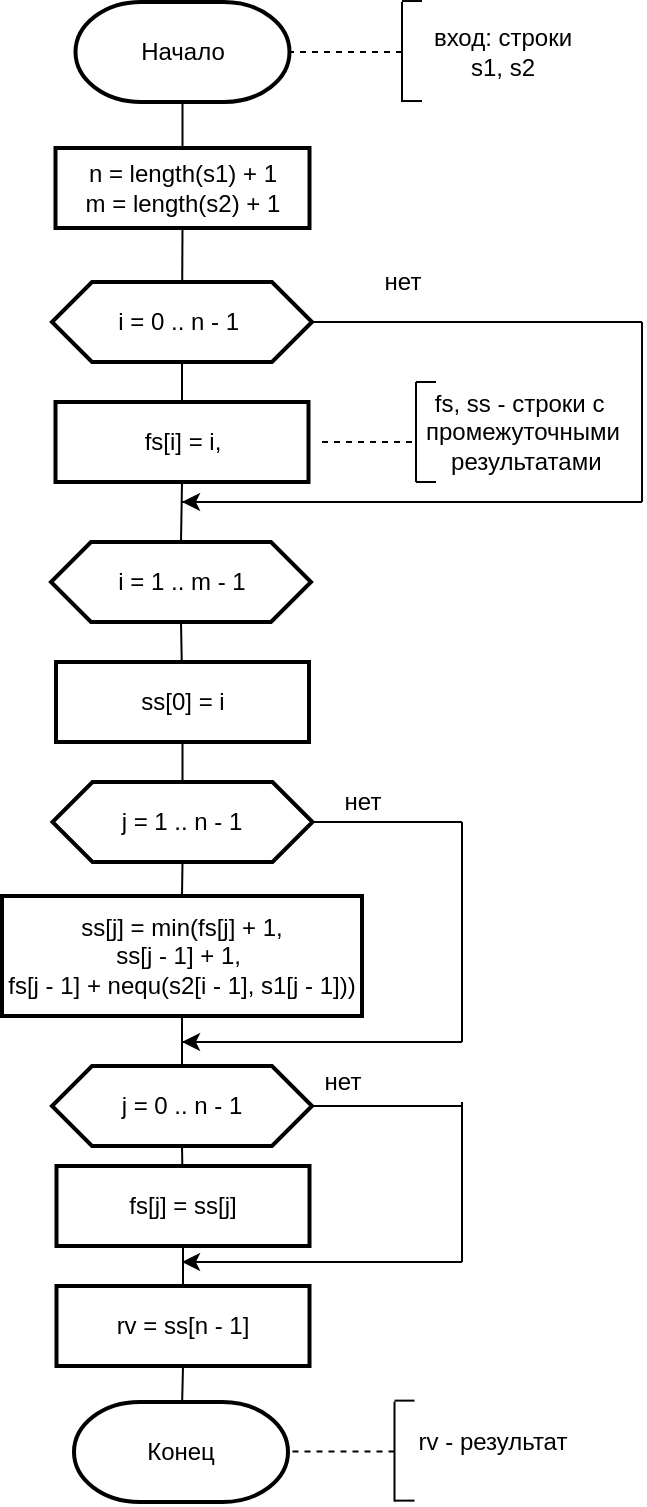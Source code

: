 <mxfile version="15.3.0" type="device"><diagram id="4DIVpprsAhvAZfCiD9d_" name="Page-1"><mxGraphModel dx="853" dy="541" grid="1" gridSize="10" guides="1" tooltips="1" connect="1" arrows="1" fold="1" page="1" pageScale="1" pageWidth="827" pageHeight="1169" math="0" shadow="0"><root><mxCell id="0"/><mxCell id="1" parent="0"/><mxCell id="O2a4rD7wVbEvxVHlpIHI-1" value="Начало" style="strokeWidth=2;html=1;shape=mxgraph.flowchart.terminator;whiteSpace=wrap;" vertex="1" parent="1"><mxGeometry x="326.75" y="20" width="107" height="50" as="geometry"/></mxCell><mxCell id="O2a4rD7wVbEvxVHlpIHI-4" value="n = length(s1) + 1&lt;br&gt;m = length(s2) + 1" style="rounded=0;whiteSpace=wrap;html=1;absoluteArcSize=1;arcSize=14;strokeWidth=2;" vertex="1" parent="1"><mxGeometry x="316.75" y="93" width="127" height="40" as="geometry"/></mxCell><mxCell id="O2a4rD7wVbEvxVHlpIHI-6" value="" style="endArrow=none;html=1;" edge="1" parent="1"><mxGeometry width="50" height="50" relative="1" as="geometry"><mxPoint x="490" y="70" as="sourcePoint"/><mxPoint x="490" y="20" as="targetPoint"/></mxGeometry></mxCell><mxCell id="O2a4rD7wVbEvxVHlpIHI-7" value="" style="endArrow=none;html=1;" edge="1" parent="1"><mxGeometry width="50" height="50" relative="1" as="geometry"><mxPoint x="500" y="19.52" as="sourcePoint"/><mxPoint x="490" y="19.52" as="targetPoint"/></mxGeometry></mxCell><mxCell id="O2a4rD7wVbEvxVHlpIHI-8" value="" style="endArrow=none;html=1;" edge="1" parent="1"><mxGeometry width="50" height="50" relative="1" as="geometry"><mxPoint x="490" y="69.52" as="sourcePoint"/><mxPoint x="500" y="69.52" as="targetPoint"/></mxGeometry></mxCell><mxCell id="O2a4rD7wVbEvxVHlpIHI-9" value="вход: строки &lt;br&gt;s1, s2" style="text;html=1;align=center;verticalAlign=middle;resizable=0;points=[];autosize=1;strokeColor=none;fillColor=none;" vertex="1" parent="1"><mxGeometry x="495" y="30" width="90" height="30" as="geometry"/></mxCell><mxCell id="O2a4rD7wVbEvxVHlpIHI-12" value="fs[i] = i, " style="rounded=0;whiteSpace=wrap;html=1;absoluteArcSize=1;arcSize=14;strokeWidth=2;" vertex="1" parent="1"><mxGeometry x="316.75" y="220" width="126.5" height="40" as="geometry"/></mxCell><mxCell id="O2a4rD7wVbEvxVHlpIHI-17" value="" style="endArrow=none;dashed=1;html=1;exitX=1;exitY=0.5;exitDx=0;exitDy=0;exitPerimeter=0;" edge="1" parent="1"><mxGeometry width="50" height="50" relative="1" as="geometry"><mxPoint x="450" y="240.0" as="sourcePoint"/><mxPoint x="497" y="240.0" as="targetPoint"/></mxGeometry></mxCell><mxCell id="O2a4rD7wVbEvxVHlpIHI-18" value="" style="endArrow=none;html=1;" edge="1" parent="1"><mxGeometry width="50" height="50" relative="1" as="geometry"><mxPoint x="497" y="260.0" as="sourcePoint"/><mxPoint x="497" y="210.0" as="targetPoint"/></mxGeometry></mxCell><mxCell id="O2a4rD7wVbEvxVHlpIHI-19" value="" style="endArrow=none;html=1;" edge="1" parent="1"><mxGeometry width="50" height="50" relative="1" as="geometry"><mxPoint x="507" y="210.0" as="sourcePoint"/><mxPoint x="497" y="210.0" as="targetPoint"/></mxGeometry></mxCell><mxCell id="O2a4rD7wVbEvxVHlpIHI-20" value="" style="endArrow=none;html=1;" edge="1" parent="1"><mxGeometry width="50" height="50" relative="1" as="geometry"><mxPoint x="497" y="260.0" as="sourcePoint"/><mxPoint x="507" y="260.0" as="targetPoint"/></mxGeometry></mxCell><mxCell id="O2a4rD7wVbEvxVHlpIHI-21" value="fs, ss - строки с&amp;nbsp;&lt;br&gt;промежуточными&lt;br&gt;&amp;nbsp;результатами" style="text;html=1;align=center;verticalAlign=middle;resizable=0;points=[];autosize=1;strokeColor=none;fillColor=none;" vertex="1" parent="1"><mxGeometry x="490" y="210" width="120" height="50" as="geometry"/></mxCell><mxCell id="O2a4rD7wVbEvxVHlpIHI-28" value="ss[0] = i" style="rounded=0;whiteSpace=wrap;html=1;absoluteArcSize=1;arcSize=14;strokeWidth=2;" vertex="1" parent="1"><mxGeometry x="317" y="350" width="126.5" height="40" as="geometry"/></mxCell><mxCell id="O2a4rD7wVbEvxVHlpIHI-31" value="ss[j] = min(fs[j] + 1, &lt;br&gt;ss[j - 1] + 1,&amp;nbsp;&lt;br&gt;fs[j - 1] + nequ(s2[i - 1], s1[j - 1]))" style="rounded=0;whiteSpace=wrap;html=1;absoluteArcSize=1;arcSize=14;strokeWidth=2;" vertex="1" parent="1"><mxGeometry x="290" y="467" width="180" height="60" as="geometry"/></mxCell><mxCell id="O2a4rD7wVbEvxVHlpIHI-32" value="i = 1 .. m - 1" style="shape=hexagon;perimeter=hexagonPerimeter2;whiteSpace=wrap;html=1;fixedSize=1;strokeWidth=2;" vertex="1" parent="1"><mxGeometry x="314.5" y="290" width="130" height="40" as="geometry"/></mxCell><mxCell id="O2a4rD7wVbEvxVHlpIHI-33" value="j = 1 .. n - 1" style="shape=hexagon;perimeter=hexagonPerimeter2;whiteSpace=wrap;html=1;fixedSize=1;strokeWidth=2;" vertex="1" parent="1"><mxGeometry x="315.25" y="410" width="130" height="40" as="geometry"/></mxCell><mxCell id="O2a4rD7wVbEvxVHlpIHI-40" value="j = 0 .. n - 1" style="shape=hexagon;perimeter=hexagonPerimeter2;whiteSpace=wrap;html=1;fixedSize=1;strokeWidth=2;" vertex="1" parent="1"><mxGeometry x="315" y="552" width="130" height="40" as="geometry"/></mxCell><mxCell id="O2a4rD7wVbEvxVHlpIHI-41" value="fs[j] = ss[j]" style="rounded=0;whiteSpace=wrap;html=1;absoluteArcSize=1;arcSize=14;strokeWidth=2;" vertex="1" parent="1"><mxGeometry x="317.25" y="602" width="126.5" height="40" as="geometry"/></mxCell><mxCell id="O2a4rD7wVbEvxVHlpIHI-42" value="rv = ss[n - 1]" style="rounded=0;whiteSpace=wrap;html=1;absoluteArcSize=1;arcSize=14;strokeWidth=2;" vertex="1" parent="1"><mxGeometry x="317.25" y="662" width="126.5" height="40" as="geometry"/></mxCell><mxCell id="O2a4rD7wVbEvxVHlpIHI-43" value="i = 0 .. n - 1&amp;nbsp;" style="shape=hexagon;perimeter=hexagonPerimeter2;whiteSpace=wrap;html=1;fixedSize=1;strokeWidth=2;" vertex="1" parent="1"><mxGeometry x="315" y="160" width="130" height="40" as="geometry"/></mxCell><mxCell id="O2a4rD7wVbEvxVHlpIHI-44" value="Конец" style="strokeWidth=2;html=1;shape=mxgraph.flowchart.terminator;whiteSpace=wrap;" vertex="1" parent="1"><mxGeometry x="326" y="720" width="107" height="50" as="geometry"/></mxCell><mxCell id="O2a4rD7wVbEvxVHlpIHI-48" value="" style="endArrow=none;dashed=1;html=1;entryX=1;entryY=0.5;entryDx=0;entryDy=0;entryPerimeter=0;" edge="1" parent="1" target="O2a4rD7wVbEvxVHlpIHI-1"><mxGeometry width="50" height="50" relative="1" as="geometry"><mxPoint x="490" y="45" as="sourcePoint"/><mxPoint x="440" y="20" as="targetPoint"/></mxGeometry></mxCell><mxCell id="O2a4rD7wVbEvxVHlpIHI-49" value="" style="endArrow=none;html=1;entryX=0.5;entryY=1;entryDx=0;entryDy=0;entryPerimeter=0;exitX=0.5;exitY=0;exitDx=0;exitDy=0;" edge="1" parent="1" source="O2a4rD7wVbEvxVHlpIHI-4" target="O2a4rD7wVbEvxVHlpIHI-1"><mxGeometry width="50" height="50" relative="1" as="geometry"><mxPoint x="383" y="90" as="sourcePoint"/><mxPoint x="500" y="130" as="targetPoint"/></mxGeometry></mxCell><mxCell id="O2a4rD7wVbEvxVHlpIHI-50" value="" style="endArrow=none;html=1;entryX=0.5;entryY=1;entryDx=0;entryDy=0;" edge="1" parent="1" source="O2a4rD7wVbEvxVHlpIHI-43" target="O2a4rD7wVbEvxVHlpIHI-4"><mxGeometry width="50" height="50" relative="1" as="geometry"><mxPoint x="450" y="230" as="sourcePoint"/><mxPoint x="500" y="180" as="targetPoint"/></mxGeometry></mxCell><mxCell id="O2a4rD7wVbEvxVHlpIHI-51" value="" style="endArrow=none;html=1;entryX=0.5;entryY=1;entryDx=0;entryDy=0;exitX=0.5;exitY=0;exitDx=0;exitDy=0;" edge="1" parent="1" source="O2a4rD7wVbEvxVHlpIHI-12" target="O2a4rD7wVbEvxVHlpIHI-43"><mxGeometry width="50" height="50" relative="1" as="geometry"><mxPoint x="450" y="300" as="sourcePoint"/><mxPoint x="500" y="250" as="targetPoint"/></mxGeometry></mxCell><mxCell id="O2a4rD7wVbEvxVHlpIHI-52" value="" style="endArrow=none;html=1;entryX=1;entryY=0.5;entryDx=0;entryDy=0;" edge="1" parent="1" target="O2a4rD7wVbEvxVHlpIHI-43"><mxGeometry width="50" height="50" relative="1" as="geometry"><mxPoint x="610" y="180" as="sourcePoint"/><mxPoint x="500" y="250" as="targetPoint"/></mxGeometry></mxCell><mxCell id="O2a4rD7wVbEvxVHlpIHI-53" value="" style="endArrow=none;html=1;" edge="1" parent="1"><mxGeometry width="50" height="50" relative="1" as="geometry"><mxPoint x="610" y="270" as="sourcePoint"/><mxPoint x="610" y="180" as="targetPoint"/></mxGeometry></mxCell><mxCell id="O2a4rD7wVbEvxVHlpIHI-55" value="нет" style="text;html=1;align=center;verticalAlign=middle;resizable=0;points=[];autosize=1;strokeColor=none;fillColor=none;" vertex="1" parent="1"><mxGeometry x="475" y="150" width="30" height="20" as="geometry"/></mxCell><mxCell id="O2a4rD7wVbEvxVHlpIHI-56" value="" style="endArrow=none;html=1;entryX=0.5;entryY=1;entryDx=0;entryDy=0;exitX=0.5;exitY=0;exitDx=0;exitDy=0;" edge="1" parent="1" source="O2a4rD7wVbEvxVHlpIHI-32" target="O2a4rD7wVbEvxVHlpIHI-12"><mxGeometry width="50" height="50" relative="1" as="geometry"><mxPoint x="450" y="250" as="sourcePoint"/><mxPoint x="390" y="260" as="targetPoint"/></mxGeometry></mxCell><mxCell id="O2a4rD7wVbEvxVHlpIHI-59" value="" style="endArrow=none;html=1;entryX=0.5;entryY=1;entryDx=0;entryDy=0;" edge="1" parent="1" source="O2a4rD7wVbEvxVHlpIHI-28" target="O2a4rD7wVbEvxVHlpIHI-32"><mxGeometry width="50" height="50" relative="1" as="geometry"><mxPoint x="400" y="370" as="sourcePoint"/><mxPoint x="450" y="320" as="targetPoint"/></mxGeometry></mxCell><mxCell id="O2a4rD7wVbEvxVHlpIHI-60" value="" style="endArrow=none;html=1;entryX=0.5;entryY=1;entryDx=0;entryDy=0;exitX=0.5;exitY=0;exitDx=0;exitDy=0;" edge="1" parent="1" source="O2a4rD7wVbEvxVHlpIHI-33" target="O2a4rD7wVbEvxVHlpIHI-28"><mxGeometry width="50" height="50" relative="1" as="geometry"><mxPoint x="400" y="430" as="sourcePoint"/><mxPoint x="450" y="380" as="targetPoint"/></mxGeometry></mxCell><mxCell id="O2a4rD7wVbEvxVHlpIHI-61" value="" style="endArrow=none;html=1;entryX=1;entryY=0.5;entryDx=0;entryDy=0;" edge="1" parent="1" target="O2a4rD7wVbEvxVHlpIHI-33"><mxGeometry width="50" height="50" relative="1" as="geometry"><mxPoint x="520" y="430" as="sourcePoint"/><mxPoint x="480" y="470" as="targetPoint"/></mxGeometry></mxCell><mxCell id="O2a4rD7wVbEvxVHlpIHI-62" value="" style="endArrow=none;html=1;" edge="1" parent="1"><mxGeometry width="50" height="50" relative="1" as="geometry"><mxPoint x="520" y="540" as="sourcePoint"/><mxPoint x="520" y="430" as="targetPoint"/></mxGeometry></mxCell><mxCell id="O2a4rD7wVbEvxVHlpIHI-64" value="нет" style="text;html=1;align=center;verticalAlign=middle;resizable=0;points=[];autosize=1;strokeColor=none;fillColor=none;" vertex="1" parent="1"><mxGeometry x="455" y="410" width="30" height="20" as="geometry"/></mxCell><mxCell id="O2a4rD7wVbEvxVHlpIHI-65" value="" style="endArrow=none;html=1;entryX=0.5;entryY=1;entryDx=0;entryDy=0;exitX=0.5;exitY=0;exitDx=0;exitDy=0;" edge="1" parent="1" source="O2a4rD7wVbEvxVHlpIHI-31" target="O2a4rD7wVbEvxVHlpIHI-33"><mxGeometry width="50" height="50" relative="1" as="geometry"><mxPoint x="430" y="520" as="sourcePoint"/><mxPoint x="480" y="470" as="targetPoint"/></mxGeometry></mxCell><mxCell id="O2a4rD7wVbEvxVHlpIHI-66" value="" style="endArrow=none;html=1;entryX=0.5;entryY=1;entryDx=0;entryDy=0;exitX=0.5;exitY=0;exitDx=0;exitDy=0;" edge="1" parent="1" source="O2a4rD7wVbEvxVHlpIHI-40" target="O2a4rD7wVbEvxVHlpIHI-31"><mxGeometry width="50" height="50" relative="1" as="geometry"><mxPoint x="430" y="520" as="sourcePoint"/><mxPoint x="480" y="470" as="targetPoint"/></mxGeometry></mxCell><mxCell id="O2a4rD7wVbEvxVHlpIHI-67" value="" style="endArrow=none;html=1;entryX=0.5;entryY=1;entryDx=0;entryDy=0;" edge="1" parent="1" source="O2a4rD7wVbEvxVHlpIHI-41" target="O2a4rD7wVbEvxVHlpIHI-40"><mxGeometry width="50" height="50" relative="1" as="geometry"><mxPoint x="420" y="620" as="sourcePoint"/><mxPoint x="470" y="570" as="targetPoint"/></mxGeometry></mxCell><mxCell id="O2a4rD7wVbEvxVHlpIHI-68" value="" style="endArrow=none;html=1;entryX=0.5;entryY=1;entryDx=0;entryDy=0;exitX=0.5;exitY=0;exitDx=0;exitDy=0;" edge="1" parent="1" source="O2a4rD7wVbEvxVHlpIHI-42" target="O2a4rD7wVbEvxVHlpIHI-41"><mxGeometry width="50" height="50" relative="1" as="geometry"><mxPoint x="420" y="620" as="sourcePoint"/><mxPoint x="470" y="570" as="targetPoint"/></mxGeometry></mxCell><mxCell id="O2a4rD7wVbEvxVHlpIHI-69" value="" style="endArrow=none;html=1;entryX=0.5;entryY=1;entryDx=0;entryDy=0;" edge="1" parent="1" source="O2a4rD7wVbEvxVHlpIHI-44" target="O2a4rD7wVbEvxVHlpIHI-42"><mxGeometry width="50" height="50" relative="1" as="geometry"><mxPoint x="420" y="620" as="sourcePoint"/><mxPoint x="470" y="570" as="targetPoint"/></mxGeometry></mxCell><mxCell id="O2a4rD7wVbEvxVHlpIHI-70" value="" style="endArrow=none;html=1;" edge="1" parent="1"><mxGeometry width="50" height="50" relative="1" as="geometry"><mxPoint x="486.25" y="769.79" as="sourcePoint"/><mxPoint x="486.25" y="719.79" as="targetPoint"/></mxGeometry></mxCell><mxCell id="O2a4rD7wVbEvxVHlpIHI-71" value="" style="endArrow=none;html=1;" edge="1" parent="1"><mxGeometry width="50" height="50" relative="1" as="geometry"><mxPoint x="496.25" y="719.31" as="sourcePoint"/><mxPoint x="486.25" y="719.31" as="targetPoint"/></mxGeometry></mxCell><mxCell id="O2a4rD7wVbEvxVHlpIHI-72" value="" style="endArrow=none;html=1;" edge="1" parent="1"><mxGeometry width="50" height="50" relative="1" as="geometry"><mxPoint x="486.25" y="769.31" as="sourcePoint"/><mxPoint x="496.25" y="769.31" as="targetPoint"/></mxGeometry></mxCell><mxCell id="O2a4rD7wVbEvxVHlpIHI-73" value="" style="endArrow=none;dashed=1;html=1;entryX=1;entryY=0.5;entryDx=0;entryDy=0;entryPerimeter=0;" edge="1" parent="1"><mxGeometry width="50" height="50" relative="1" as="geometry"><mxPoint x="486.25" y="744.79" as="sourcePoint"/><mxPoint x="433" y="744.79" as="targetPoint"/></mxGeometry></mxCell><mxCell id="O2a4rD7wVbEvxVHlpIHI-74" value="rv - результат" style="text;html=1;align=center;verticalAlign=middle;resizable=0;points=[];autosize=1;strokeColor=none;fillColor=none;" vertex="1" parent="1"><mxGeometry x="489.62" y="730.31" width="90" height="20" as="geometry"/></mxCell><mxCell id="O2a4rD7wVbEvxVHlpIHI-76" value="" style="endArrow=none;html=1;" edge="1" parent="1"><mxGeometry width="50" height="50" relative="1" as="geometry"><mxPoint x="380" y="270" as="sourcePoint"/><mxPoint x="610" y="270" as="targetPoint"/></mxGeometry></mxCell><mxCell id="O2a4rD7wVbEvxVHlpIHI-77" value="" style="endArrow=none;html=1;" edge="1" parent="1"><mxGeometry width="50" height="50" relative="1" as="geometry"><mxPoint x="380" y="540" as="sourcePoint"/><mxPoint x="520" y="540" as="targetPoint"/></mxGeometry></mxCell><mxCell id="O2a4rD7wVbEvxVHlpIHI-79" value="" style="endArrow=none;html=1;exitX=1;exitY=0.5;exitDx=0;exitDy=0;" edge="1" parent="1" source="O2a4rD7wVbEvxVHlpIHI-40"><mxGeometry width="50" height="50" relative="1" as="geometry"><mxPoint x="510" y="610" as="sourcePoint"/><mxPoint x="520" y="572" as="targetPoint"/></mxGeometry></mxCell><mxCell id="O2a4rD7wVbEvxVHlpIHI-80" value="" style="endArrow=none;html=1;" edge="1" parent="1"><mxGeometry width="50" height="50" relative="1" as="geometry"><mxPoint x="520" y="650" as="sourcePoint"/><mxPoint x="520" y="570" as="targetPoint"/></mxGeometry></mxCell><mxCell id="O2a4rD7wVbEvxVHlpIHI-81" value="" style="endArrow=none;html=1;" edge="1" parent="1"><mxGeometry width="50" height="50" relative="1" as="geometry"><mxPoint x="380" y="650" as="sourcePoint"/><mxPoint x="520" y="650" as="targetPoint"/></mxGeometry></mxCell><mxCell id="O2a4rD7wVbEvxVHlpIHI-82" value="нет" style="text;html=1;align=center;verticalAlign=middle;resizable=0;points=[];autosize=1;strokeColor=none;fillColor=none;" vertex="1" parent="1"><mxGeometry x="445" y="550" width="30" height="20" as="geometry"/></mxCell><mxCell id="O2a4rD7wVbEvxVHlpIHI-83" value="" style="endArrow=classic;html=1;" edge="1" parent="1"><mxGeometry width="50" height="50" relative="1" as="geometry"><mxPoint x="400" y="650" as="sourcePoint"/><mxPoint x="380" y="650" as="targetPoint"/></mxGeometry></mxCell><mxCell id="O2a4rD7wVbEvxVHlpIHI-84" value="" style="endArrow=classic;html=1;" edge="1" parent="1"><mxGeometry width="50" height="50" relative="1" as="geometry"><mxPoint x="400" y="540.0" as="sourcePoint"/><mxPoint x="380" y="540.0" as="targetPoint"/></mxGeometry></mxCell><mxCell id="O2a4rD7wVbEvxVHlpIHI-85" value="" style="endArrow=classic;html=1;" edge="1" parent="1"><mxGeometry width="50" height="50" relative="1" as="geometry"><mxPoint x="400" y="270.0" as="sourcePoint"/><mxPoint x="380" y="270.0" as="targetPoint"/></mxGeometry></mxCell></root></mxGraphModel></diagram></mxfile>